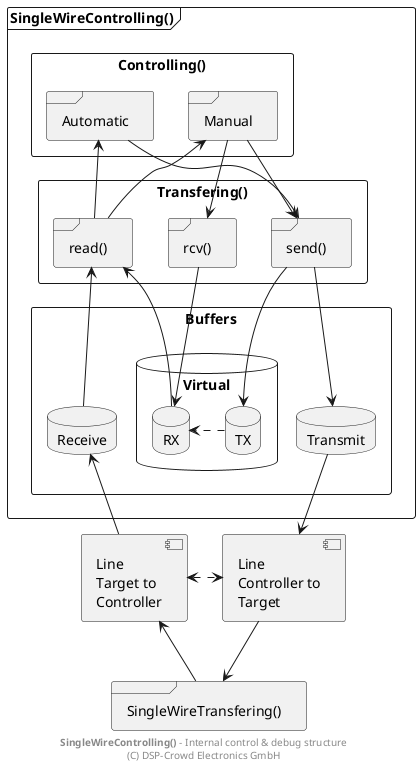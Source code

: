 
@startuml

' skinparam linetype ortho

frame "SingleWireTransfering()" as pSwt

component "Line\nController to\nTarget" as pLineCtt
component "Line\nTarget to\nController" as pLineTtc

frame "SingleWireControlling()" as pGw {

	rectangle "Controlling()" as pCtrl {

		frame "Automatic" as pAuto
		frame "Manual" as pManual
	}

	rectangle "Transfering()" as pTrans {

		frame "rcv()" as pRcv
		frame "send()" as pSend
		frame "read()" as pRead
	}

	rectangle "Buffers" as sBuf {

		database "Transmit" as sBufUartTmit
		database "Receive" as sBufUartRcv
		database "Virtual" as sBufVirt {
			database "TX" as sTx
			database "RX" as sRx
		}

		sTx .> sRx
	}

	pAuto -> pSend
	pAuto <- pRead

	pManual -> pSend
	pManual --> pRcv
	pManual <- pRead

	pSend --> sBufUartTmit
	pSend --> sTx

	pRcv --> sRx

	pRead <-- sRx
	pRead <-- sBufUartRcv
}

sBufUartTmit --> pLineCtt
sBufUartRcv <-- pLineTtc

pLineTtc <.> pLineCtt

pLineCtt --> pSwt
pLineTtc <-- pSwt

footer **SingleWireControlling()** - Internal control & debug structure\n(C) DSP-Crowd Electronics GmbH

@enduml

